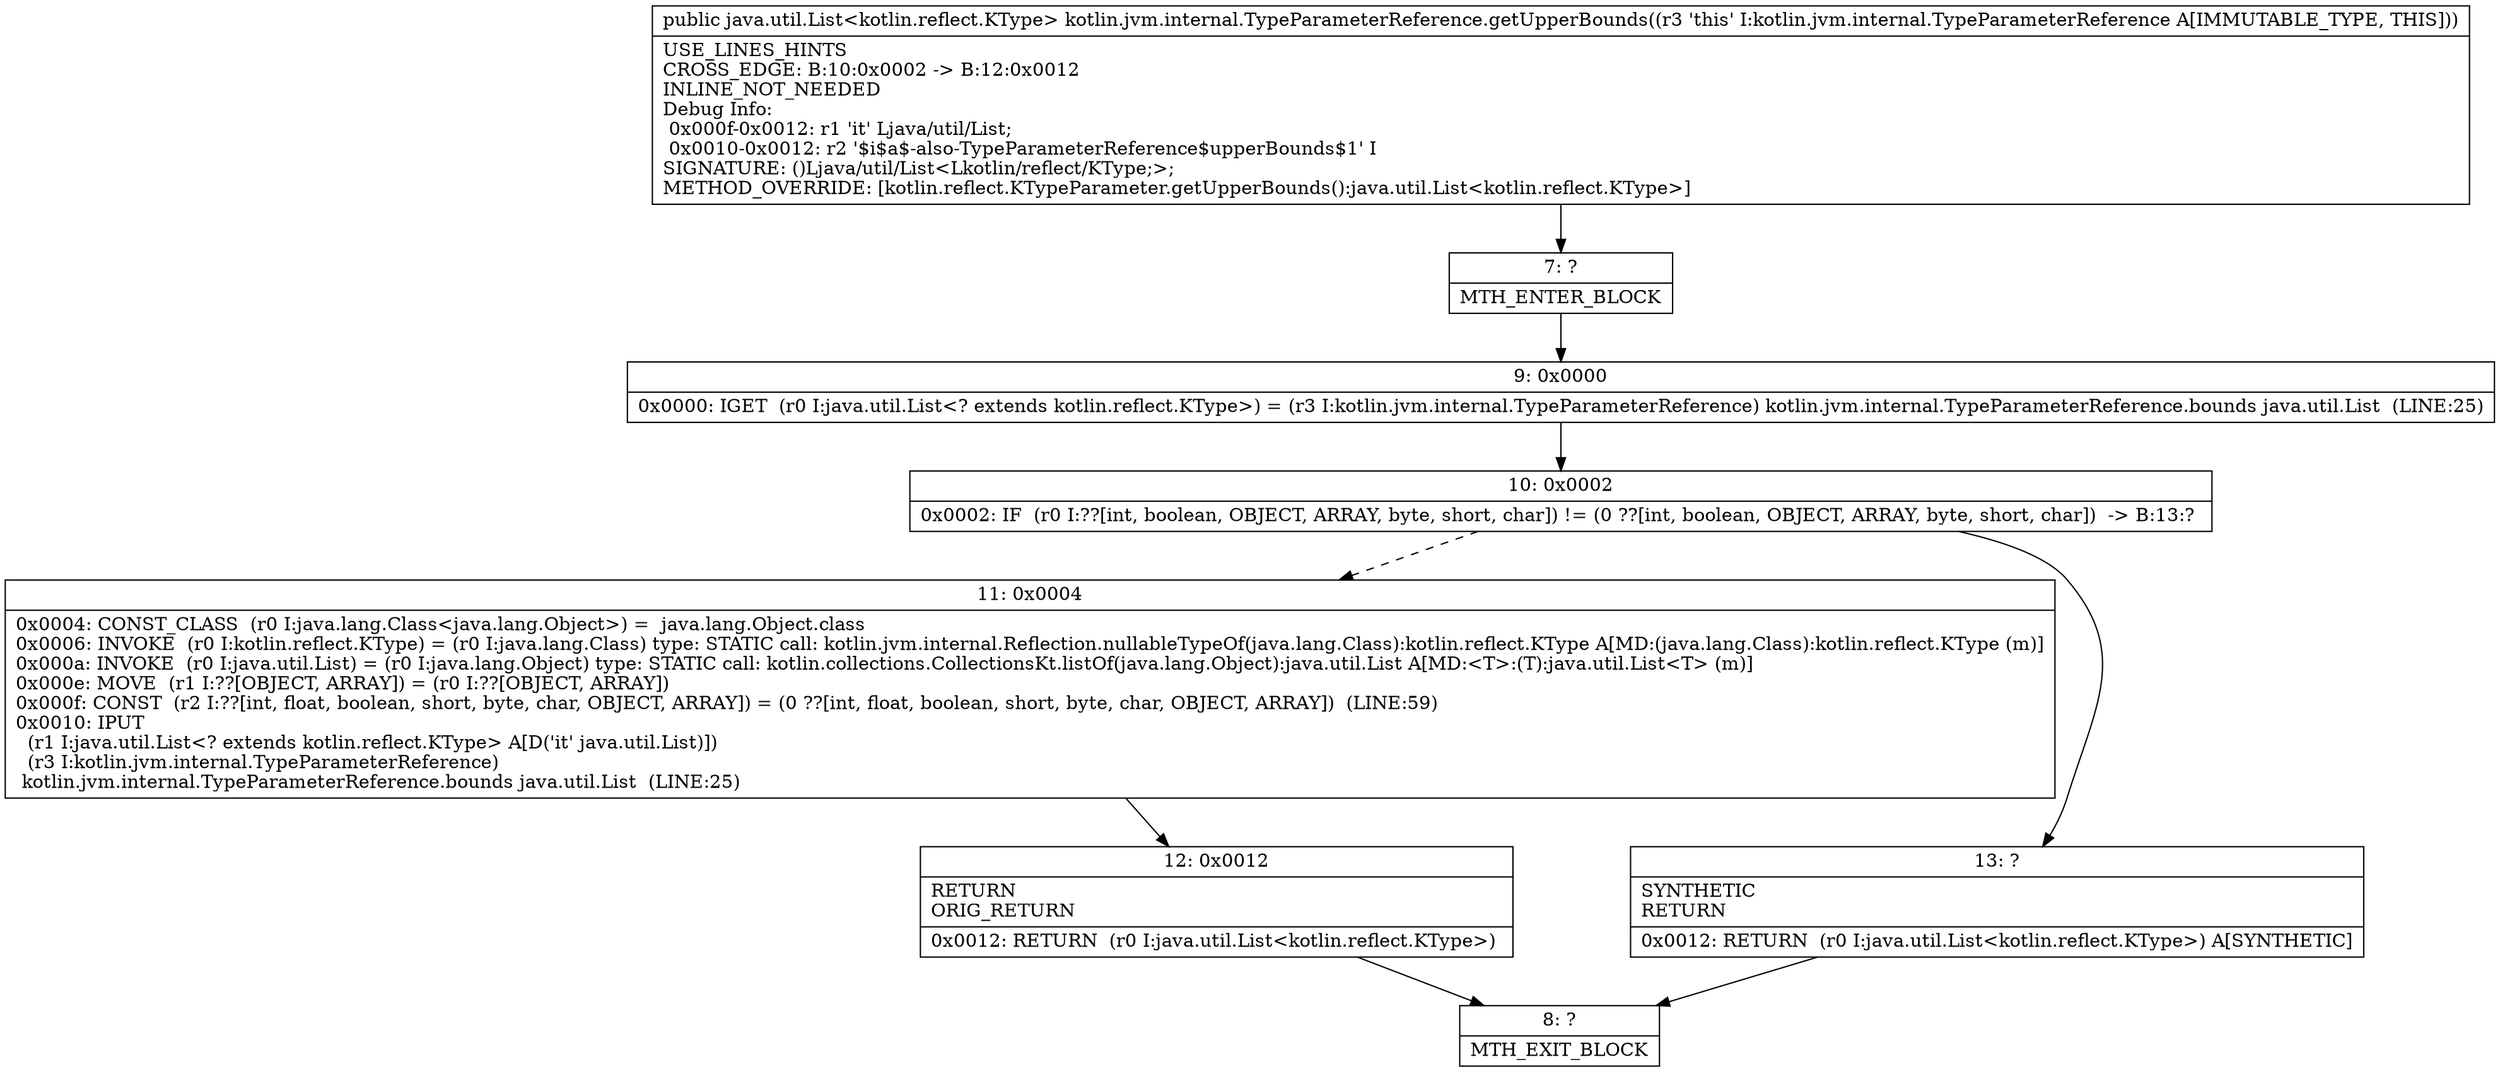 digraph "CFG forkotlin.jvm.internal.TypeParameterReference.getUpperBounds()Ljava\/util\/List;" {
Node_7 [shape=record,label="{7\:\ ?|MTH_ENTER_BLOCK\l}"];
Node_9 [shape=record,label="{9\:\ 0x0000|0x0000: IGET  (r0 I:java.util.List\<? extends kotlin.reflect.KType\>) = (r3 I:kotlin.jvm.internal.TypeParameterReference) kotlin.jvm.internal.TypeParameterReference.bounds java.util.List  (LINE:25)\l}"];
Node_10 [shape=record,label="{10\:\ 0x0002|0x0002: IF  (r0 I:??[int, boolean, OBJECT, ARRAY, byte, short, char]) != (0 ??[int, boolean, OBJECT, ARRAY, byte, short, char])  \-\> B:13:? \l}"];
Node_11 [shape=record,label="{11\:\ 0x0004|0x0004: CONST_CLASS  (r0 I:java.lang.Class\<java.lang.Object\>) =  java.lang.Object.class \l0x0006: INVOKE  (r0 I:kotlin.reflect.KType) = (r0 I:java.lang.Class) type: STATIC call: kotlin.jvm.internal.Reflection.nullableTypeOf(java.lang.Class):kotlin.reflect.KType A[MD:(java.lang.Class):kotlin.reflect.KType (m)]\l0x000a: INVOKE  (r0 I:java.util.List) = (r0 I:java.lang.Object) type: STATIC call: kotlin.collections.CollectionsKt.listOf(java.lang.Object):java.util.List A[MD:\<T\>:(T):java.util.List\<T\> (m)]\l0x000e: MOVE  (r1 I:??[OBJECT, ARRAY]) = (r0 I:??[OBJECT, ARRAY]) \l0x000f: CONST  (r2 I:??[int, float, boolean, short, byte, char, OBJECT, ARRAY]) = (0 ??[int, float, boolean, short, byte, char, OBJECT, ARRAY])  (LINE:59)\l0x0010: IPUT  \l  (r1 I:java.util.List\<? extends kotlin.reflect.KType\> A[D('it' java.util.List)])\l  (r3 I:kotlin.jvm.internal.TypeParameterReference)\l kotlin.jvm.internal.TypeParameterReference.bounds java.util.List  (LINE:25)\l}"];
Node_12 [shape=record,label="{12\:\ 0x0012|RETURN\lORIG_RETURN\l|0x0012: RETURN  (r0 I:java.util.List\<kotlin.reflect.KType\>) \l}"];
Node_8 [shape=record,label="{8\:\ ?|MTH_EXIT_BLOCK\l}"];
Node_13 [shape=record,label="{13\:\ ?|SYNTHETIC\lRETURN\l|0x0012: RETURN  (r0 I:java.util.List\<kotlin.reflect.KType\>) A[SYNTHETIC]\l}"];
MethodNode[shape=record,label="{public java.util.List\<kotlin.reflect.KType\> kotlin.jvm.internal.TypeParameterReference.getUpperBounds((r3 'this' I:kotlin.jvm.internal.TypeParameterReference A[IMMUTABLE_TYPE, THIS]))  | USE_LINES_HINTS\lCROSS_EDGE: B:10:0x0002 \-\> B:12:0x0012\lINLINE_NOT_NEEDED\lDebug Info:\l  0x000f\-0x0012: r1 'it' Ljava\/util\/List;\l  0x0010\-0x0012: r2 '$i$a$\-also\-TypeParameterReference$upperBounds$1' I\lSIGNATURE: ()Ljava\/util\/List\<Lkotlin\/reflect\/KType;\>;\lMETHOD_OVERRIDE: [kotlin.reflect.KTypeParameter.getUpperBounds():java.util.List\<kotlin.reflect.KType\>]\l}"];
MethodNode -> Node_7;Node_7 -> Node_9;
Node_9 -> Node_10;
Node_10 -> Node_11[style=dashed];
Node_10 -> Node_13;
Node_11 -> Node_12;
Node_12 -> Node_8;
Node_13 -> Node_8;
}

